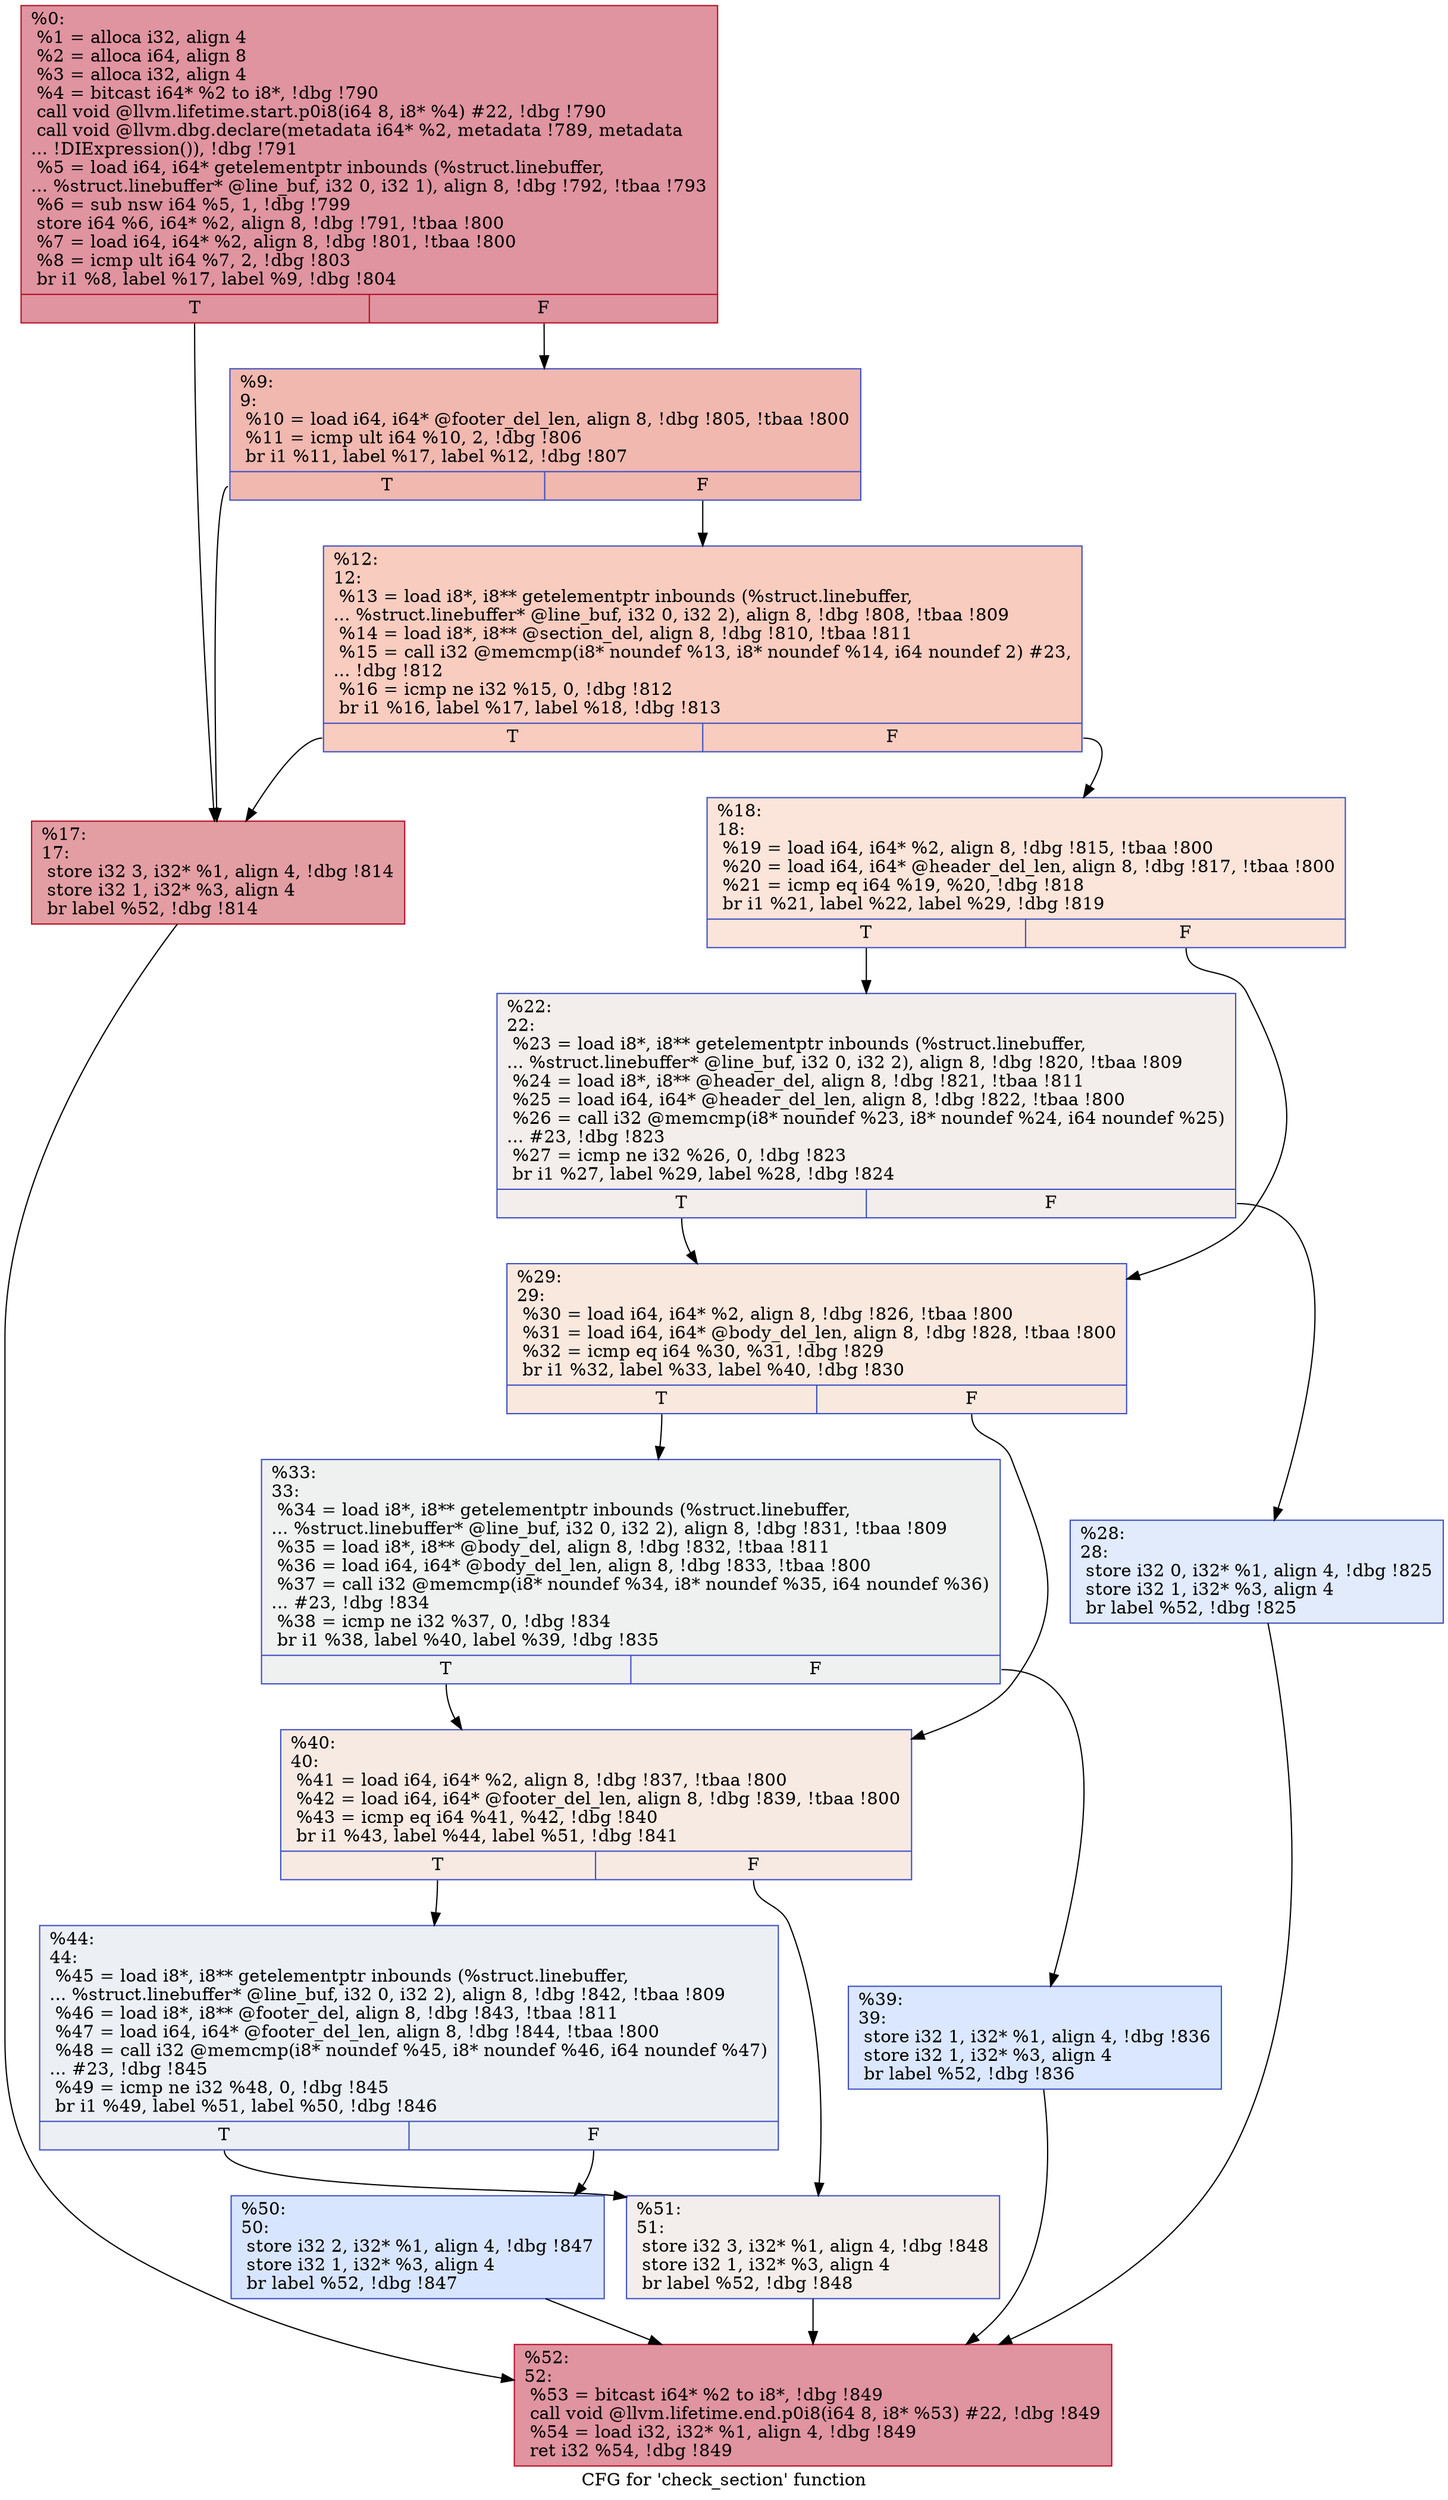digraph "CFG for 'check_section' function" {
	label="CFG for 'check_section' function";

	Node0x1764e80 [shape=record,color="#b70d28ff", style=filled, fillcolor="#b70d2870",label="{%0:\l  %1 = alloca i32, align 4\l  %2 = alloca i64, align 8\l  %3 = alloca i32, align 4\l  %4 = bitcast i64* %2 to i8*, !dbg !790\l  call void @llvm.lifetime.start.p0i8(i64 8, i8* %4) #22, !dbg !790\l  call void @llvm.dbg.declare(metadata i64* %2, metadata !789, metadata\l... !DIExpression()), !dbg !791\l  %5 = load i64, i64* getelementptr inbounds (%struct.linebuffer,\l... %struct.linebuffer* @line_buf, i32 0, i32 1), align 8, !dbg !792, !tbaa !793\l  %6 = sub nsw i64 %5, 1, !dbg !799\l  store i64 %6, i64* %2, align 8, !dbg !791, !tbaa !800\l  %7 = load i64, i64* %2, align 8, !dbg !801, !tbaa !800\l  %8 = icmp ult i64 %7, 2, !dbg !803\l  br i1 %8, label %17, label %9, !dbg !804\l|{<s0>T|<s1>F}}"];
	Node0x1764e80:s0 -> Node0x1766330;
	Node0x1764e80:s1 -> Node0x1766210;
	Node0x1766210 [shape=record,color="#3d50c3ff", style=filled, fillcolor="#dc5d4a70",label="{%9:\l9:                                                \l  %10 = load i64, i64* @footer_del_len, align 8, !dbg !805, !tbaa !800\l  %11 = icmp ult i64 %10, 2, !dbg !806\l  br i1 %11, label %17, label %12, !dbg !807\l|{<s0>T|<s1>F}}"];
	Node0x1766210:s0 -> Node0x1766330;
	Node0x1766210:s1 -> Node0x17662e0;
	Node0x17662e0 [shape=record,color="#3d50c3ff", style=filled, fillcolor="#f08b6e70",label="{%12:\l12:                                               \l  %13 = load i8*, i8** getelementptr inbounds (%struct.linebuffer,\l... %struct.linebuffer* @line_buf, i32 0, i32 2), align 8, !dbg !808, !tbaa !809\l  %14 = load i8*, i8** @section_del, align 8, !dbg !810, !tbaa !811\l  %15 = call i32 @memcmp(i8* noundef %13, i8* noundef %14, i64 noundef 2) #23,\l... !dbg !812\l  %16 = icmp ne i32 %15, 0, !dbg !812\l  br i1 %16, label %17, label %18, !dbg !813\l|{<s0>T|<s1>F}}"];
	Node0x17662e0:s0 -> Node0x1766330;
	Node0x17662e0:s1 -> Node0x1766380;
	Node0x1766330 [shape=record,color="#b70d28ff", style=filled, fillcolor="#be242e70",label="{%17:\l17:                                               \l  store i32 3, i32* %1, align 4, !dbg !814\l  store i32 1, i32* %3, align 4\l  br label %52, !dbg !814\l}"];
	Node0x1766330 -> Node0x17666a0;
	Node0x1766380 [shape=record,color="#3d50c3ff", style=filled, fillcolor="#f5c1a970",label="{%18:\l18:                                               \l  %19 = load i64, i64* %2, align 8, !dbg !815, !tbaa !800\l  %20 = load i64, i64* @header_del_len, align 8, !dbg !817, !tbaa !800\l  %21 = icmp eq i64 %19, %20, !dbg !818\l  br i1 %21, label %22, label %29, !dbg !819\l|{<s0>T|<s1>F}}"];
	Node0x1766380:s0 -> Node0x17663d0;
	Node0x1766380:s1 -> Node0x1766470;
	Node0x17663d0 [shape=record,color="#3d50c3ff", style=filled, fillcolor="#e5d8d170",label="{%22:\l22:                                               \l  %23 = load i8*, i8** getelementptr inbounds (%struct.linebuffer,\l... %struct.linebuffer* @line_buf, i32 0, i32 2), align 8, !dbg !820, !tbaa !809\l  %24 = load i8*, i8** @header_del, align 8, !dbg !821, !tbaa !811\l  %25 = load i64, i64* @header_del_len, align 8, !dbg !822, !tbaa !800\l  %26 = call i32 @memcmp(i8* noundef %23, i8* noundef %24, i64 noundef %25)\l... #23, !dbg !823\l  %27 = icmp ne i32 %26, 0, !dbg !823\l  br i1 %27, label %29, label %28, !dbg !824\l|{<s0>T|<s1>F}}"];
	Node0x17663d0:s0 -> Node0x1766470;
	Node0x17663d0:s1 -> Node0x1766420;
	Node0x1766420 [shape=record,color="#3d50c3ff", style=filled, fillcolor="#bbd1f870",label="{%28:\l28:                                               \l  store i32 0, i32* %1, align 4, !dbg !825\l  store i32 1, i32* %3, align 4\l  br label %52, !dbg !825\l}"];
	Node0x1766420 -> Node0x17666a0;
	Node0x1766470 [shape=record,color="#3d50c3ff", style=filled, fillcolor="#f2cab570",label="{%29:\l29:                                               \l  %30 = load i64, i64* %2, align 8, !dbg !826, !tbaa !800\l  %31 = load i64, i64* @body_del_len, align 8, !dbg !828, !tbaa !800\l  %32 = icmp eq i64 %30, %31, !dbg !829\l  br i1 %32, label %33, label %40, !dbg !830\l|{<s0>T|<s1>F}}"];
	Node0x1766470:s0 -> Node0x17664c0;
	Node0x1766470:s1 -> Node0x1766560;
	Node0x17664c0 [shape=record,color="#3d50c3ff", style=filled, fillcolor="#dbdcde70",label="{%33:\l33:                                               \l  %34 = load i8*, i8** getelementptr inbounds (%struct.linebuffer,\l... %struct.linebuffer* @line_buf, i32 0, i32 2), align 8, !dbg !831, !tbaa !809\l  %35 = load i8*, i8** @body_del, align 8, !dbg !832, !tbaa !811\l  %36 = load i64, i64* @body_del_len, align 8, !dbg !833, !tbaa !800\l  %37 = call i32 @memcmp(i8* noundef %34, i8* noundef %35, i64 noundef %36)\l... #23, !dbg !834\l  %38 = icmp ne i32 %37, 0, !dbg !834\l  br i1 %38, label %40, label %39, !dbg !835\l|{<s0>T|<s1>F}}"];
	Node0x17664c0:s0 -> Node0x1766560;
	Node0x17664c0:s1 -> Node0x1766510;
	Node0x1766510 [shape=record,color="#3d50c3ff", style=filled, fillcolor="#abc8fd70",label="{%39:\l39:                                               \l  store i32 1, i32* %1, align 4, !dbg !836\l  store i32 1, i32* %3, align 4\l  br label %52, !dbg !836\l}"];
	Node0x1766510 -> Node0x17666a0;
	Node0x1766560 [shape=record,color="#3d50c3ff", style=filled, fillcolor="#eed0c070",label="{%40:\l40:                                               \l  %41 = load i64, i64* %2, align 8, !dbg !837, !tbaa !800\l  %42 = load i64, i64* @footer_del_len, align 8, !dbg !839, !tbaa !800\l  %43 = icmp eq i64 %41, %42, !dbg !840\l  br i1 %43, label %44, label %51, !dbg !841\l|{<s0>T|<s1>F}}"];
	Node0x1766560:s0 -> Node0x17665b0;
	Node0x1766560:s1 -> Node0x1766650;
	Node0x17665b0 [shape=record,color="#3d50c3ff", style=filled, fillcolor="#d4dbe670",label="{%44:\l44:                                               \l  %45 = load i8*, i8** getelementptr inbounds (%struct.linebuffer,\l... %struct.linebuffer* @line_buf, i32 0, i32 2), align 8, !dbg !842, !tbaa !809\l  %46 = load i8*, i8** @footer_del, align 8, !dbg !843, !tbaa !811\l  %47 = load i64, i64* @footer_del_len, align 8, !dbg !844, !tbaa !800\l  %48 = call i32 @memcmp(i8* noundef %45, i8* noundef %46, i64 noundef %47)\l... #23, !dbg !845\l  %49 = icmp ne i32 %48, 0, !dbg !845\l  br i1 %49, label %51, label %50, !dbg !846\l|{<s0>T|<s1>F}}"];
	Node0x17665b0:s0 -> Node0x1766650;
	Node0x17665b0:s1 -> Node0x1766600;
	Node0x1766600 [shape=record,color="#3d50c3ff", style=filled, fillcolor="#a7c5fe70",label="{%50:\l50:                                               \l  store i32 2, i32* %1, align 4, !dbg !847\l  store i32 1, i32* %3, align 4\l  br label %52, !dbg !847\l}"];
	Node0x1766600 -> Node0x17666a0;
	Node0x1766650 [shape=record,color="#3d50c3ff", style=filled, fillcolor="#e5d8d170",label="{%51:\l51:                                               \l  store i32 3, i32* %1, align 4, !dbg !848\l  store i32 1, i32* %3, align 4\l  br label %52, !dbg !848\l}"];
	Node0x1766650 -> Node0x17666a0;
	Node0x17666a0 [shape=record,color="#b70d28ff", style=filled, fillcolor="#b70d2870",label="{%52:\l52:                                               \l  %53 = bitcast i64* %2 to i8*, !dbg !849\l  call void @llvm.lifetime.end.p0i8(i64 8, i8* %53) #22, !dbg !849\l  %54 = load i32, i32* %1, align 4, !dbg !849\l  ret i32 %54, !dbg !849\l}"];
}

